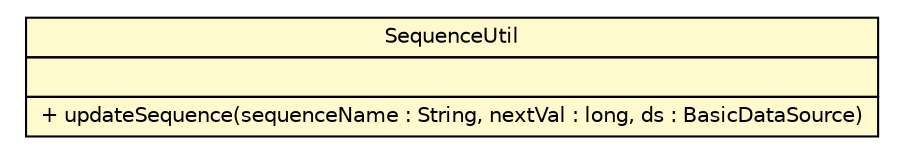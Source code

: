 #!/usr/local/bin/dot
#
# Class diagram 
# Generated by UMLGraph version R5_6-24-gf6e263 (http://www.umlgraph.org/)
#

digraph G {
	edge [fontname="Helvetica",fontsize=10,labelfontname="Helvetica",labelfontsize=10];
	node [fontname="Helvetica",fontsize=10,shape=plaintext];
	nodesep=0.25;
	ranksep=0.5;
	// nl.b3p.brmo.test.util.database.SequenceUtil
	c76 [label=<<table title="nl.b3p.brmo.test.util.database.SequenceUtil" border="0" cellborder="1" cellspacing="0" cellpadding="2" port="p" bgcolor="lemonChiffon" href="./SequenceUtil.html">
		<tr><td><table border="0" cellspacing="0" cellpadding="1">
<tr><td align="center" balign="center"> SequenceUtil </td></tr>
		</table></td></tr>
		<tr><td><table border="0" cellspacing="0" cellpadding="1">
<tr><td align="left" balign="left">  </td></tr>
		</table></td></tr>
		<tr><td><table border="0" cellspacing="0" cellpadding="1">
<tr><td align="left" balign="left"> + updateSequence(sequenceName : String, nextVal : long, ds : BasicDataSource) </td></tr>
		</table></td></tr>
		</table>>, URL="./SequenceUtil.html", fontname="Helvetica", fontcolor="black", fontsize=10.0];
}


